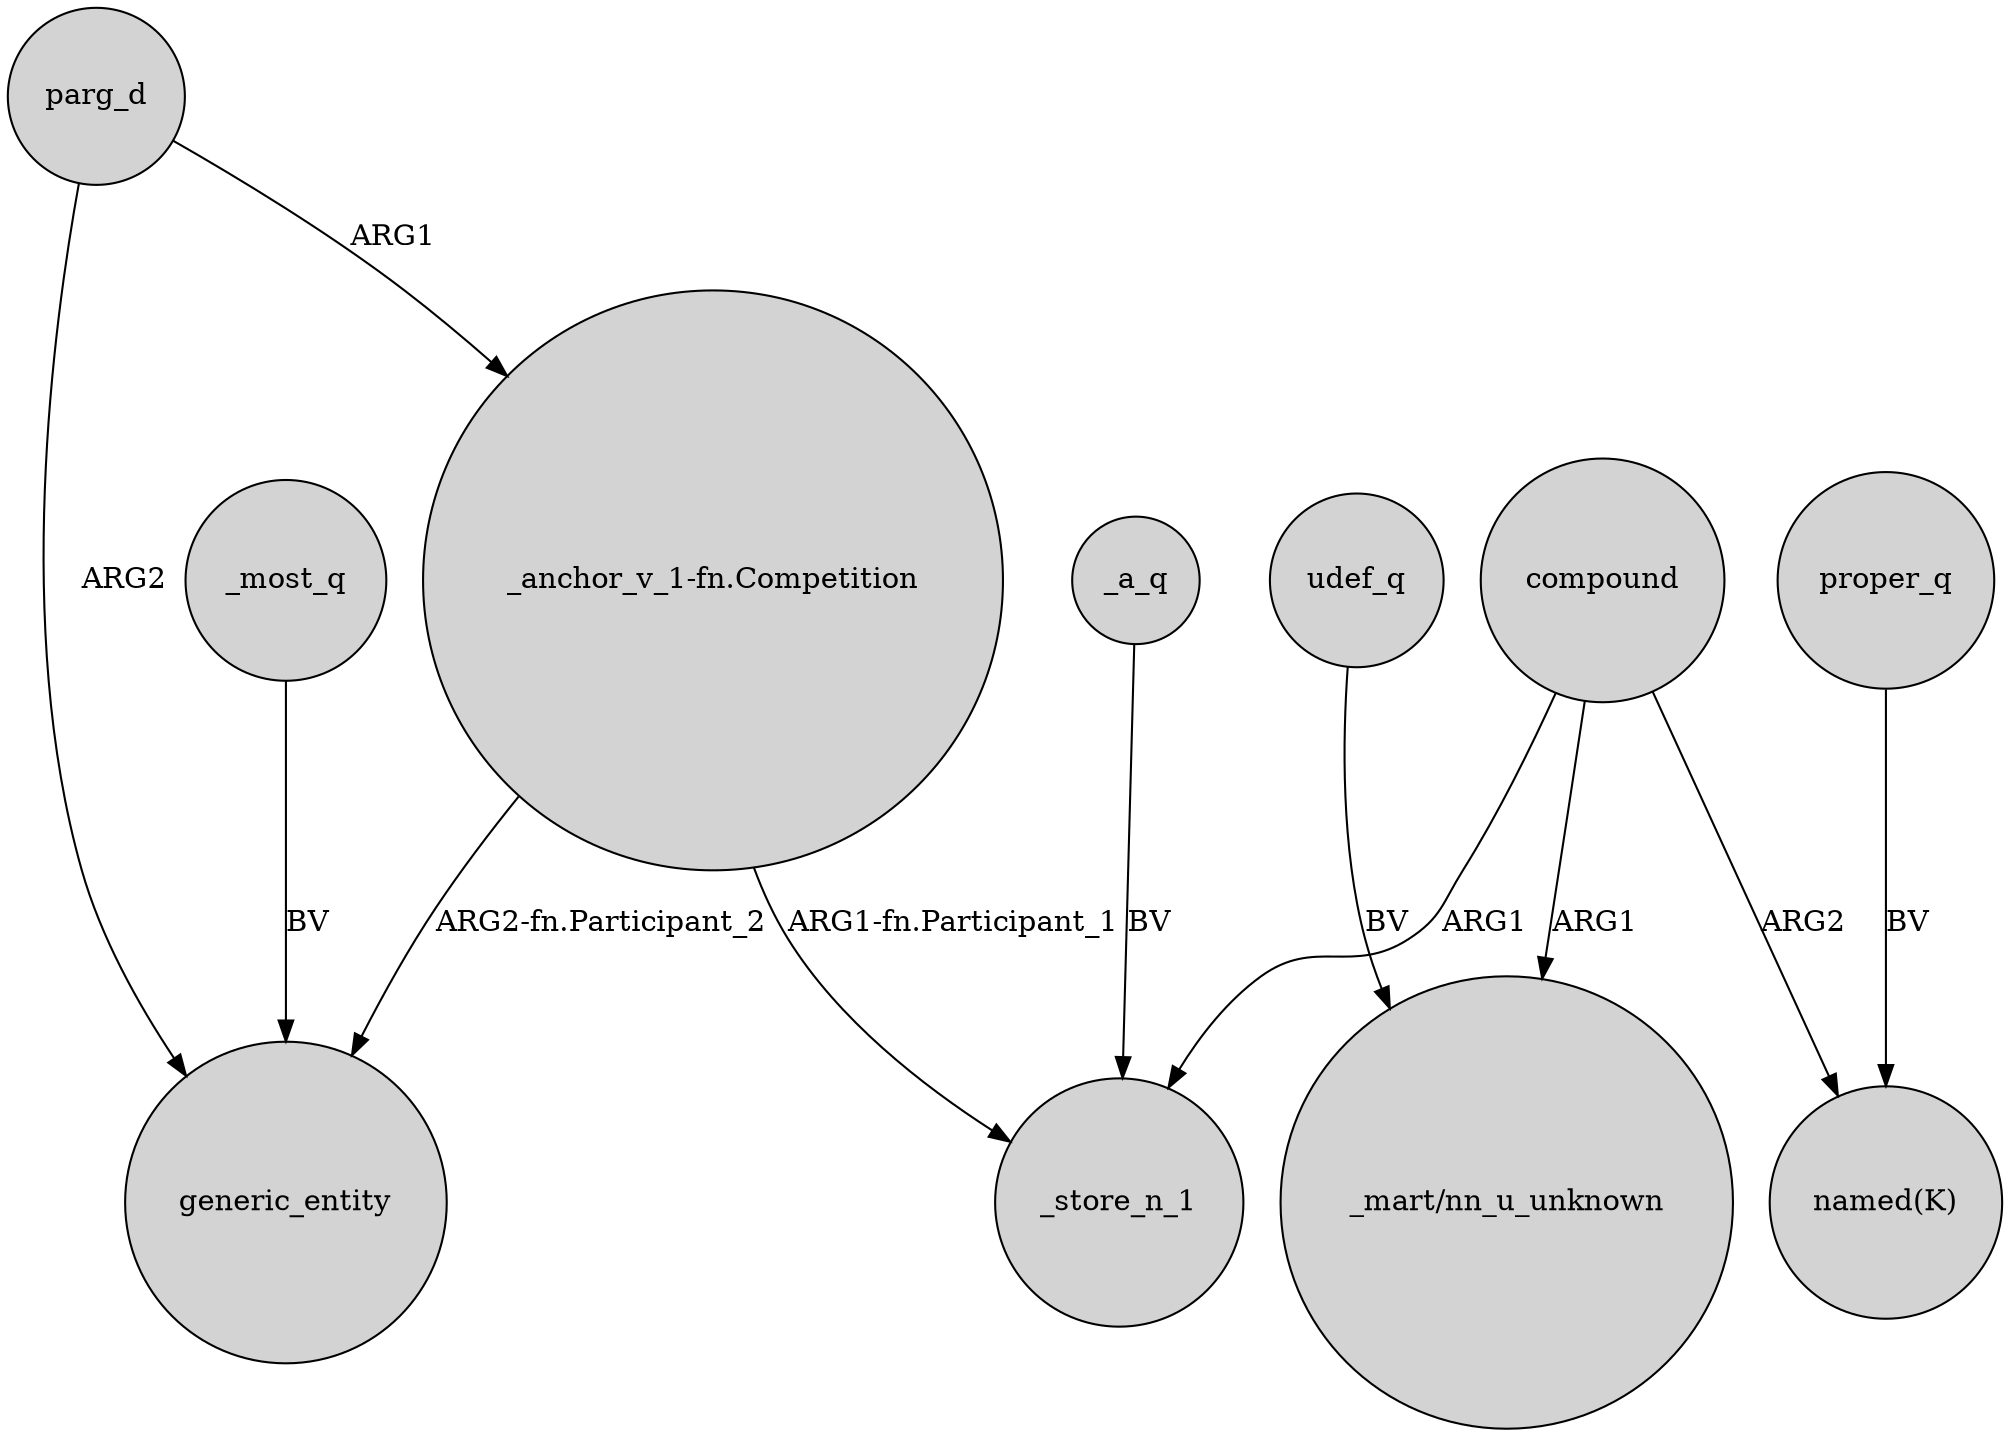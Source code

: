 digraph {
	node [shape=circle style=filled]
	"_anchor_v_1-fn.Competition" -> generic_entity [label="ARG2-fn.Participant_2"]
	udef_q -> "_mart/nn_u_unknown" [label=BV]
	_a_q -> _store_n_1 [label=BV]
	compound -> "named(K)" [label=ARG2]
	parg_d -> "_anchor_v_1-fn.Competition" [label=ARG1]
	_most_q -> generic_entity [label=BV]
	compound -> _store_n_1 [label=ARG1]
	proper_q -> "named(K)" [label=BV]
	compound -> "_mart/nn_u_unknown" [label=ARG1]
	parg_d -> generic_entity [label=ARG2]
	"_anchor_v_1-fn.Competition" -> _store_n_1 [label="ARG1-fn.Participant_1"]
}
